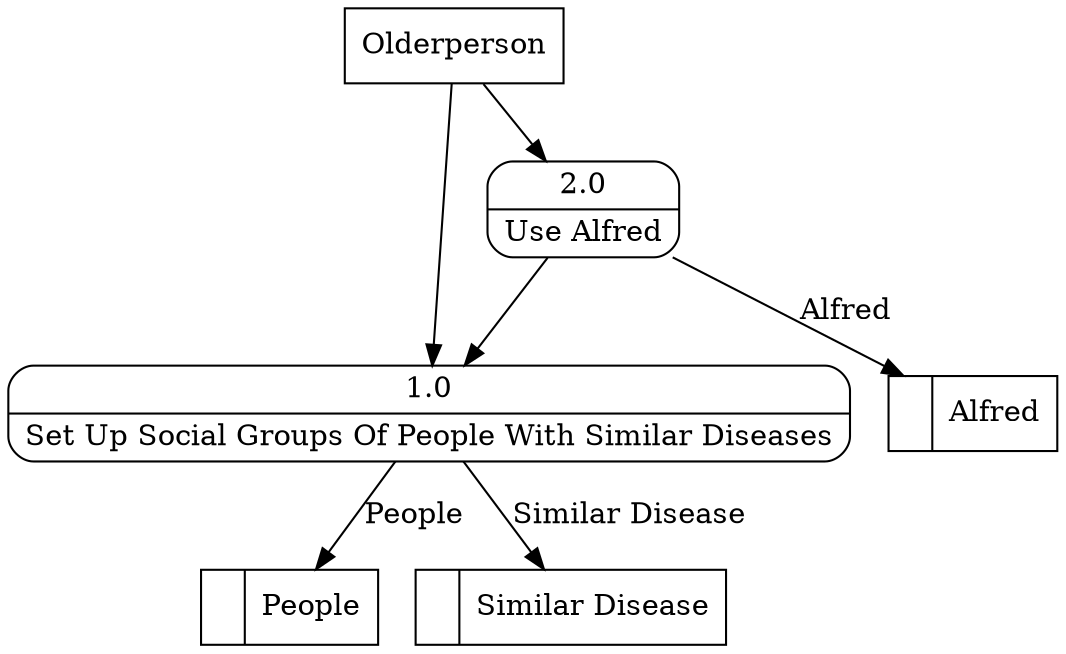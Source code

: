 digraph dfd2{ 
node[shape=record]
200 [label="<f0>  |<f1> Alfred " ];
201 [label="<f0>  |<f1> People " ];
202 [label="<f0>  |<f1> Similar Disease " ];
203 [label="Olderperson" shape=box];
204 [label="{<f0> 1.0|<f1> Set Up Social Groups Of People With Similar Diseases }" shape=Mrecord];
205 [label="{<f0> 2.0|<f1> Use Alfred }" shape=Mrecord];
203 -> 204
203 -> 205
204 -> 201 [label="People"]
204 -> 202 [label="Similar Disease"]
205 -> 204
205 -> 200 [label="Alfred"]
}
